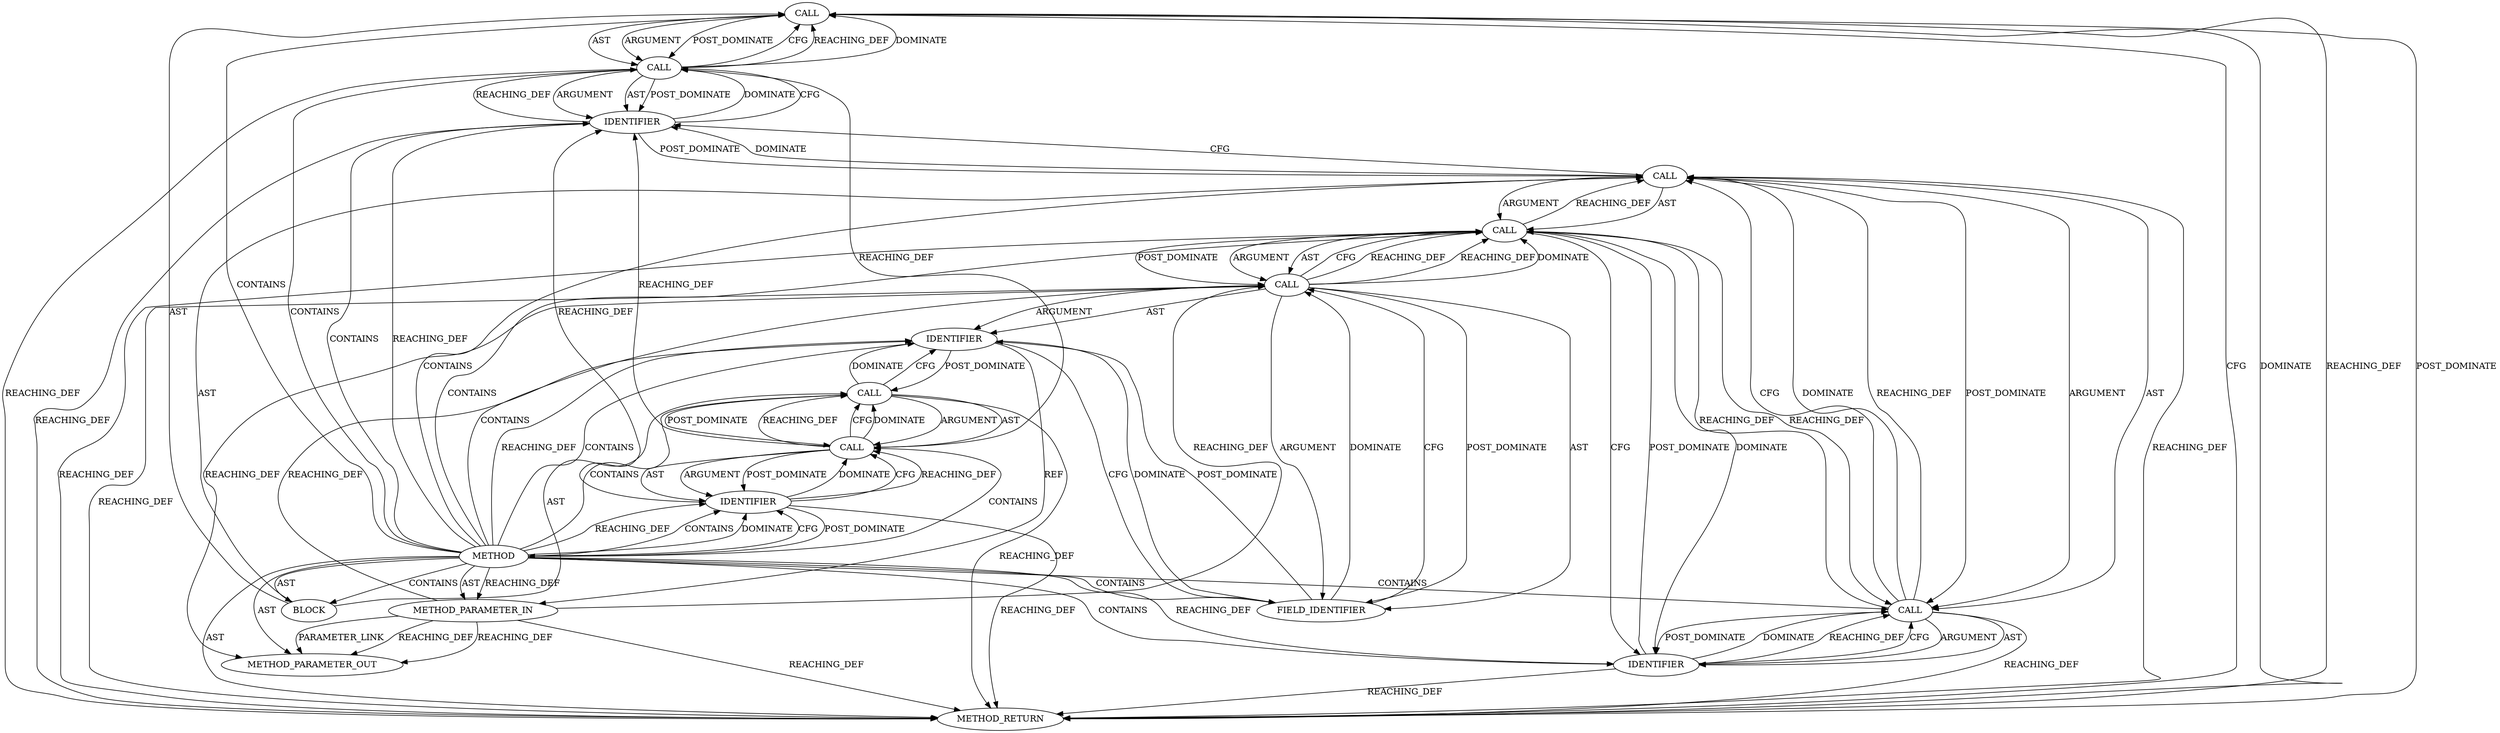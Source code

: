digraph {
  18825 [label=CALL ORDER=3 ARGUMENT_INDEX=-1 CODE="spin_unlock_bh(&device_spinlock)" COLUMN_NUMBER=2 METHOD_FULL_NAME="spin_unlock_bh" LINE_NUMBER=131 TYPE_FULL_NAME="<empty>" DISPATCH_TYPE="STATIC_DISPATCH" SIGNATURE="" NAME="spin_unlock_bh"]
  18818 [label=CALL ORDER=2 ARGUMENT_INDEX=-1 CODE="list_add_tail(&device->dev_list, &device_list)" COLUMN_NUMBER=2 METHOD_FULL_NAME="list_add_tail" LINE_NUMBER=130 TYPE_FULL_NAME="<empty>" DISPATCH_TYPE="STATIC_DISPATCH" SIGNATURE="" NAME="list_add_tail"]
  18814 [label=BLOCK ORDER=2 ARGUMENT_INDEX=-1 CODE="{
	spin_lock_bh(&device_spinlock);
	list_add_tail(&device->dev_list, &device_list);
	spin_unlock_bh(&device_spinlock);
}" COLUMN_NUMBER=1 LINE_NUMBER=128 TYPE_FULL_NAME="void"]
  18812 [label=METHOD COLUMN_NUMBER=1 LINE_NUMBER=127 COLUMN_NUMBER_END=1 IS_EXTERNAL=false SIGNATURE="void tls_toe_register_device (tls_toe_device*)" NAME="tls_toe_register_device" AST_PARENT_TYPE="TYPE_DECL" AST_PARENT_FULL_NAME="tls_toe.c:<global>" ORDER=7 CODE="void tls_toe_register_device(struct tls_toe_device *device)
{
	spin_lock_bh(&device_spinlock);
	list_add_tail(&device->dev_list, &device_list);
	spin_unlock_bh(&device_spinlock);
}" FULL_NAME="tls_toe_register_device" LINE_NUMBER_END=132 FILENAME="tls_toe.c"]
  18821 [label=IDENTIFIER ORDER=1 ARGUMENT_INDEX=1 CODE="device" COLUMN_NUMBER=17 LINE_NUMBER=130 TYPE_FULL_NAME="tls_toe_device*" NAME="device"]
  18813 [label=METHOD_PARAMETER_IN ORDER=1 CODE="struct tls_toe_device *device" IS_VARIADIC=false COLUMN_NUMBER=30 LINE_NUMBER=127 TYPE_FULL_NAME="tls_toe_device*" EVALUATION_STRATEGY="BY_VALUE" INDEX=1 NAME="device"]
  18820 [label=CALL ORDER=1 ARGUMENT_INDEX=1 CODE="device->dev_list" COLUMN_NUMBER=17 METHOD_FULL_NAME="<operator>.indirectFieldAccess" LINE_NUMBER=130 TYPE_FULL_NAME="<empty>" DISPATCH_TYPE="STATIC_DISPATCH" SIGNATURE="" NAME="<operator>.indirectFieldAccess"]
  18827 [label=IDENTIFIER ORDER=1 ARGUMENT_INDEX=1 CODE="device_spinlock" COLUMN_NUMBER=18 LINE_NUMBER=131 TYPE_FULL_NAME="ANY" NAME="device_spinlock"]
  18822 [label=FIELD_IDENTIFIER ORDER=2 ARGUMENT_INDEX=2 CODE="dev_list" COLUMN_NUMBER=17 LINE_NUMBER=130 CANONICAL_NAME="dev_list"]
  18817 [label=IDENTIFIER ORDER=1 ARGUMENT_INDEX=1 CODE="device_spinlock" COLUMN_NUMBER=16 LINE_NUMBER=129 TYPE_FULL_NAME="ANY" NAME="device_spinlock"]
  18824 [label=IDENTIFIER ORDER=1 ARGUMENT_INDEX=1 CODE="device_list" COLUMN_NUMBER=36 LINE_NUMBER=130 TYPE_FULL_NAME="ANY" NAME="device_list"]
  18826 [label=CALL ORDER=1 ARGUMENT_INDEX=1 CODE="&device_spinlock" COLUMN_NUMBER=17 METHOD_FULL_NAME="<operator>.addressOf" LINE_NUMBER=131 TYPE_FULL_NAME="<empty>" DISPATCH_TYPE="STATIC_DISPATCH" SIGNATURE="" NAME="<operator>.addressOf"]
  18816 [label=CALL ORDER=1 ARGUMENT_INDEX=1 CODE="&device_spinlock" COLUMN_NUMBER=15 METHOD_FULL_NAME="<operator>.addressOf" LINE_NUMBER=129 TYPE_FULL_NAME="<empty>" DISPATCH_TYPE="STATIC_DISPATCH" SIGNATURE="" NAME="<operator>.addressOf"]
  18823 [label=CALL ORDER=2 ARGUMENT_INDEX=2 CODE="&device_list" COLUMN_NUMBER=35 METHOD_FULL_NAME="<operator>.addressOf" LINE_NUMBER=130 TYPE_FULL_NAME="<empty>" DISPATCH_TYPE="STATIC_DISPATCH" SIGNATURE="" NAME="<operator>.addressOf"]
  18815 [label=CALL ORDER=1 ARGUMENT_INDEX=-1 CODE="spin_lock_bh(&device_spinlock)" COLUMN_NUMBER=2 METHOD_FULL_NAME="spin_lock_bh" LINE_NUMBER=129 TYPE_FULL_NAME="<empty>" DISPATCH_TYPE="STATIC_DISPATCH" SIGNATURE="" NAME="spin_lock_bh"]
  18828 [label=METHOD_RETURN ORDER=3 CODE="RET" COLUMN_NUMBER=1 LINE_NUMBER=127 TYPE_FULL_NAME="void" EVALUATION_STRATEGY="BY_VALUE"]
  18819 [label=CALL ORDER=1 ARGUMENT_INDEX=1 CODE="&device->dev_list" COLUMN_NUMBER=16 METHOD_FULL_NAME="<operator>.addressOf" LINE_NUMBER=130 TYPE_FULL_NAME="<empty>" DISPATCH_TYPE="STATIC_DISPATCH" SIGNATURE="" NAME="<operator>.addressOf"]
  21727 [label=METHOD_PARAMETER_OUT ORDER=1 CODE="struct tls_toe_device *device" IS_VARIADIC=false COLUMN_NUMBER=30 LINE_NUMBER=127 TYPE_FULL_NAME="tls_toe_device*" EVALUATION_STRATEGY="BY_VALUE" INDEX=1 NAME="device"]
  18826 -> 18825 [label=CFG ]
  18815 -> 18816 [label=POST_DOMINATE ]
  18815 -> 18821 [label=DOMINATE ]
  18812 -> 18817 [label=REACHING_DEF VARIABLE=""]
  18817 -> 18816 [label=DOMINATE ]
  18827 -> 18828 [label=REACHING_DEF VARIABLE="device_spinlock"]
  18823 -> 18828 [label=REACHING_DEF VARIABLE="&device_list"]
  18825 -> 18828 [label=CFG ]
  18820 -> 18819 [label=CFG ]
  18818 -> 18828 [label=REACHING_DEF VARIABLE="list_add_tail(&device->dev_list, &device_list)"]
  18814 -> 18818 [label=AST ]
  18825 -> 18826 [label=AST ]
  18823 -> 18819 [label=REACHING_DEF VARIABLE="&device_list"]
  18825 -> 18828 [label=DOMINATE ]
  18820 -> 18821 [label=ARGUMENT ]
  18812 -> 18826 [label=CONTAINS ]
  18821 -> 18822 [label=DOMINATE ]
  18815 -> 18816 [label=ARGUMENT ]
  18816 -> 18815 [label=REACHING_DEF VARIABLE="&device_spinlock"]
  18817 -> 18816 [label=CFG ]
  18820 -> 18822 [label=AST ]
  18812 -> 18814 [label=AST ]
  18826 -> 18827 [label=ARGUMENT ]
  18812 -> 18814 [label=CONTAINS ]
  18820 -> 18819 [label=REACHING_DEF VARIABLE="device->dev_list"]
  18820 -> 18819 [label=REACHING_DEF VARIABLE="device->dev_list"]
  18816 -> 18826 [label=REACHING_DEF VARIABLE="&device_spinlock"]
  18812 -> 18813 [label=REACHING_DEF VARIABLE=""]
  18826 -> 18825 [label=REACHING_DEF VARIABLE="&device_spinlock"]
  18812 -> 18827 [label=CONTAINS ]
  18824 -> 18823 [label=DOMINATE ]
  18820 -> 18821 [label=AST ]
  18812 -> 18824 [label=REACHING_DEF VARIABLE=""]
  18819 -> 18818 [label=REACHING_DEF VARIABLE="&device->dev_list"]
  18818 -> 18823 [label=POST_DOMINATE ]
  18826 -> 18828 [label=REACHING_DEF VARIABLE="&device_spinlock"]
  18823 -> 18818 [label=CFG ]
  18819 -> 18823 [label=REACHING_DEF VARIABLE="&device->dev_list"]
  18821 -> 18813 [label=REF ]
  18823 -> 18824 [label=ARGUMENT ]
  18825 -> 18826 [label=ARGUMENT ]
  18819 -> 18820 [label=POST_DOMINATE ]
  18824 -> 18819 [label=POST_DOMINATE ]
  18828 -> 18825 [label=POST_DOMINATE ]
  18818 -> 18823 [label=ARGUMENT ]
  18823 -> 18824 [label=AST ]
  18813 -> 18828 [label=REACHING_DEF VARIABLE="device"]
  18816 -> 18815 [label=CFG ]
  18812 -> 18824 [label=CONTAINS ]
  18815 -> 18816 [label=AST ]
  18812 -> 18822 [label=CONTAINS ]
  18827 -> 18818 [label=POST_DOMINATE ]
  18819 -> 18824 [label=CFG ]
  18817 -> 18827 [label=REACHING_DEF VARIABLE="device_spinlock"]
  18812 -> 18817 [label=CONTAINS ]
  18812 -> 18821 [label=REACHING_DEF VARIABLE=""]
  18827 -> 18826 [label=DOMINATE ]
  18813 -> 21727 [label=PARAMETER_LINK ]
  18823 -> 18824 [label=POST_DOMINATE ]
  18812 -> 18815 [label=CONTAINS ]
  18812 -> 18818 [label=CONTAINS ]
  18816 -> 18815 [label=DOMINATE ]
  18827 -> 18826 [label=CFG ]
  18816 -> 18817 [label=POST_DOMINATE ]
  18822 -> 18820 [label=DOMINATE ]
  18812 -> 21727 [label=AST ]
  18818 -> 18819 [label=AST ]
  18820 -> 18828 [label=REACHING_DEF VARIABLE="device->dev_list"]
  18826 -> 18827 [label=AST ]
  18812 -> 18828 [label=AST ]
  18819 -> 18820 [label=ARGUMENT ]
  18826 -> 18827 [label=POST_DOMINATE ]
  18816 -> 18817 [label=AST ]
  18813 -> 18821 [label=REACHING_DEF VARIABLE="device"]
  18823 -> 18818 [label=DOMINATE ]
  18818 -> 18827 [label=DOMINATE ]
  18820 -> 18819 [label=DOMINATE ]
  18821 -> 18822 [label=CFG ]
  18815 -> 18828 [label=REACHING_DEF VARIABLE="spin_lock_bh(&device_spinlock)"]
  18816 -> 18817 [label=ARGUMENT ]
  18812 -> 18820 [label=CONTAINS ]
  18812 -> 18816 [label=CONTAINS ]
  18824 -> 18823 [label=REACHING_DEF VARIABLE="device_list"]
  18824 -> 18823 [label=CFG ]
  18813 -> 21727 [label=REACHING_DEF VARIABLE="device"]
  18813 -> 21727 [label=REACHING_DEF VARIABLE="device"]
  18821 -> 18815 [label=POST_DOMINATE ]
  18817 -> 18816 [label=REACHING_DEF VARIABLE="device_spinlock"]
  18816 -> 18827 [label=REACHING_DEF VARIABLE="&device_spinlock"]
  18820 -> 18822 [label=ARGUMENT ]
  18812 -> 18827 [label=REACHING_DEF VARIABLE=""]
  18822 -> 18820 [label=CFG ]
  18817 -> 18828 [label=REACHING_DEF VARIABLE="device_spinlock"]
  18812 -> 18819 [label=CONTAINS ]
  18814 -> 18825 [label=AST ]
  18823 -> 18818 [label=REACHING_DEF VARIABLE="&device_list"]
  18827 -> 18826 [label=REACHING_DEF VARIABLE="device_spinlock"]
  18812 -> 18823 [label=CONTAINS ]
  18818 -> 18819 [label=ARGUMENT ]
  18814 -> 18815 [label=AST ]
  18822 -> 18821 [label=POST_DOMINATE ]
  18824 -> 18828 [label=REACHING_DEF VARIABLE="device_list"]
  18818 -> 18823 [label=AST ]
  18820 -> 18822 [label=POST_DOMINATE ]
  18820 -> 21727 [label=REACHING_DEF VARIABLE="device->dev_list"]
  18819 -> 18828 [label=REACHING_DEF VARIABLE="&device->dev_list"]
  18812 -> 18817 [label=DOMINATE ]
  18825 -> 18828 [label=REACHING_DEF VARIABLE="spin_unlock_bh(&device_spinlock)"]
  18813 -> 18820 [label=REACHING_DEF VARIABLE="device"]
  18812 -> 18817 [label=CFG ]
  18819 -> 18824 [label=DOMINATE ]
  18817 -> 18812 [label=POST_DOMINATE ]
  18826 -> 18825 [label=DOMINATE ]
  18812 -> 18825 [label=CONTAINS ]
  18825 -> 18826 [label=POST_DOMINATE ]
  18812 -> 18821 [label=CONTAINS ]
  18819 -> 18820 [label=AST ]
  18815 -> 18821 [label=CFG ]
  18812 -> 18813 [label=AST ]
  18818 -> 18827 [label=CFG ]
}
